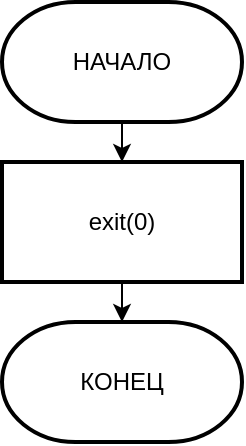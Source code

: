 <mxfile version="20.6.0" type="github">
  <diagram id="C5RBs43oDa-KdzZeNtuy" name="Page-1">
    <mxGraphModel dx="2201" dy="799" grid="1" gridSize="10" guides="1" tooltips="1" connect="1" arrows="1" fold="1" page="1" pageScale="1" pageWidth="827" pageHeight="1169" math="0" shadow="0">
      <root>
        <mxCell id="WIyWlLk6GJQsqaUBKTNV-0" />
        <mxCell id="WIyWlLk6GJQsqaUBKTNV-1" parent="WIyWlLk6GJQsqaUBKTNV-0" />
        <mxCell id="_SgObuZJ2HOWis1HrETp-2" value="" style="edgeStyle=orthogonalEdgeStyle;rounded=0;orthogonalLoop=1;jettySize=auto;html=1;" edge="1" parent="WIyWlLk6GJQsqaUBKTNV-1" source="_SgObuZJ2HOWis1HrETp-0" target="_SgObuZJ2HOWis1HrETp-1">
          <mxGeometry relative="1" as="geometry" />
        </mxCell>
        <mxCell id="_SgObuZJ2HOWis1HrETp-0" value="НАЧАЛО" style="strokeWidth=2;html=1;shape=mxgraph.flowchart.terminator;whiteSpace=wrap;" vertex="1" parent="WIyWlLk6GJQsqaUBKTNV-1">
          <mxGeometry y="60" width="120" height="60" as="geometry" />
        </mxCell>
        <mxCell id="_SgObuZJ2HOWis1HrETp-4" style="edgeStyle=orthogonalEdgeStyle;rounded=0;orthogonalLoop=1;jettySize=auto;html=1;exitX=0.5;exitY=1;exitDx=0;exitDy=0;entryX=0.5;entryY=0;entryDx=0;entryDy=0;entryPerimeter=0;" edge="1" parent="WIyWlLk6GJQsqaUBKTNV-1" source="_SgObuZJ2HOWis1HrETp-1" target="_SgObuZJ2HOWis1HrETp-3">
          <mxGeometry relative="1" as="geometry" />
        </mxCell>
        <mxCell id="_SgObuZJ2HOWis1HrETp-1" value="exit(0)" style="whiteSpace=wrap;html=1;strokeWidth=2;" vertex="1" parent="WIyWlLk6GJQsqaUBKTNV-1">
          <mxGeometry y="140" width="120" height="60" as="geometry" />
        </mxCell>
        <mxCell id="_SgObuZJ2HOWis1HrETp-3" value="КОНЕЦ" style="strokeWidth=2;html=1;shape=mxgraph.flowchart.terminator;whiteSpace=wrap;" vertex="1" parent="WIyWlLk6GJQsqaUBKTNV-1">
          <mxGeometry y="220" width="120" height="60" as="geometry" />
        </mxCell>
      </root>
    </mxGraphModel>
  </diagram>
</mxfile>
